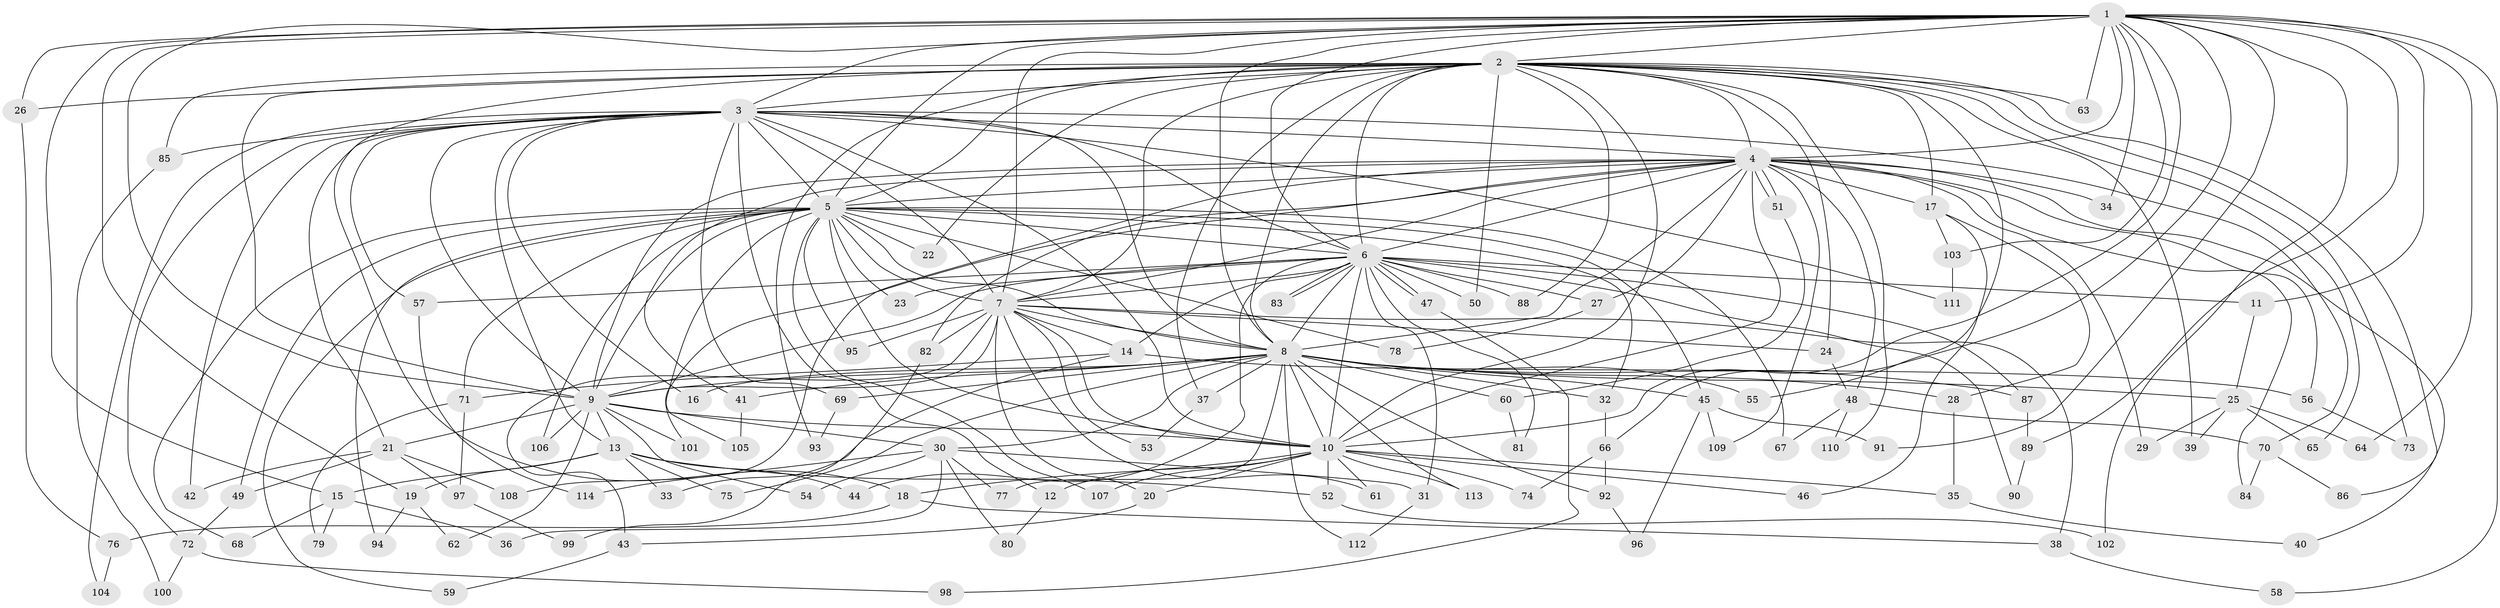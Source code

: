 // Generated by graph-tools (version 1.1) at 2025/13/03/09/25 04:13:58]
// undirected, 114 vertices, 253 edges
graph export_dot {
graph [start="1"]
  node [color=gray90,style=filled];
  1;
  2;
  3;
  4;
  5;
  6;
  7;
  8;
  9;
  10;
  11;
  12;
  13;
  14;
  15;
  16;
  17;
  18;
  19;
  20;
  21;
  22;
  23;
  24;
  25;
  26;
  27;
  28;
  29;
  30;
  31;
  32;
  33;
  34;
  35;
  36;
  37;
  38;
  39;
  40;
  41;
  42;
  43;
  44;
  45;
  46;
  47;
  48;
  49;
  50;
  51;
  52;
  53;
  54;
  55;
  56;
  57;
  58;
  59;
  60;
  61;
  62;
  63;
  64;
  65;
  66;
  67;
  68;
  69;
  70;
  71;
  72;
  73;
  74;
  75;
  76;
  77;
  78;
  79;
  80;
  81;
  82;
  83;
  84;
  85;
  86;
  87;
  88;
  89;
  90;
  91;
  92;
  93;
  94;
  95;
  96;
  97;
  98;
  99;
  100;
  101;
  102;
  103;
  104;
  105;
  106;
  107;
  108;
  109;
  110;
  111;
  112;
  113;
  114;
  1 -- 2;
  1 -- 3;
  1 -- 4;
  1 -- 5;
  1 -- 6;
  1 -- 7;
  1 -- 8;
  1 -- 9;
  1 -- 10;
  1 -- 11;
  1 -- 15;
  1 -- 19;
  1 -- 26;
  1 -- 34;
  1 -- 58;
  1 -- 63;
  1 -- 64;
  1 -- 66;
  1 -- 89;
  1 -- 91;
  1 -- 102;
  1 -- 103;
  2 -- 3;
  2 -- 4;
  2 -- 5;
  2 -- 6;
  2 -- 7;
  2 -- 8;
  2 -- 9;
  2 -- 10;
  2 -- 17;
  2 -- 18;
  2 -- 22;
  2 -- 24;
  2 -- 26;
  2 -- 37;
  2 -- 39;
  2 -- 50;
  2 -- 55;
  2 -- 63;
  2 -- 65;
  2 -- 73;
  2 -- 85;
  2 -- 86;
  2 -- 88;
  2 -- 93;
  2 -- 110;
  3 -- 4;
  3 -- 5;
  3 -- 6;
  3 -- 7;
  3 -- 8;
  3 -- 9;
  3 -- 10;
  3 -- 12;
  3 -- 13;
  3 -- 16;
  3 -- 21;
  3 -- 42;
  3 -- 57;
  3 -- 69;
  3 -- 70;
  3 -- 72;
  3 -- 85;
  3 -- 104;
  3 -- 111;
  4 -- 5;
  4 -- 6;
  4 -- 7;
  4 -- 8;
  4 -- 9;
  4 -- 10;
  4 -- 17;
  4 -- 27;
  4 -- 29;
  4 -- 34;
  4 -- 40;
  4 -- 41;
  4 -- 48;
  4 -- 51;
  4 -- 51;
  4 -- 56;
  4 -- 82;
  4 -- 84;
  4 -- 101;
  4 -- 108;
  4 -- 109;
  5 -- 6;
  5 -- 7;
  5 -- 8;
  5 -- 9;
  5 -- 10;
  5 -- 22;
  5 -- 23;
  5 -- 32;
  5 -- 45;
  5 -- 49;
  5 -- 59;
  5 -- 67;
  5 -- 68;
  5 -- 71;
  5 -- 78;
  5 -- 94;
  5 -- 95;
  5 -- 105;
  5 -- 106;
  5 -- 107;
  6 -- 7;
  6 -- 8;
  6 -- 9;
  6 -- 10;
  6 -- 11;
  6 -- 14;
  6 -- 23;
  6 -- 27;
  6 -- 31;
  6 -- 44;
  6 -- 47;
  6 -- 47;
  6 -- 50;
  6 -- 57;
  6 -- 81;
  6 -- 83;
  6 -- 83;
  6 -- 87;
  6 -- 88;
  6 -- 90;
  7 -- 8;
  7 -- 9;
  7 -- 10;
  7 -- 14;
  7 -- 20;
  7 -- 24;
  7 -- 38;
  7 -- 43;
  7 -- 53;
  7 -- 61;
  7 -- 82;
  7 -- 95;
  8 -- 9;
  8 -- 10;
  8 -- 16;
  8 -- 25;
  8 -- 28;
  8 -- 30;
  8 -- 32;
  8 -- 37;
  8 -- 41;
  8 -- 45;
  8 -- 55;
  8 -- 60;
  8 -- 69;
  8 -- 75;
  8 -- 77;
  8 -- 87;
  8 -- 92;
  8 -- 112;
  8 -- 113;
  9 -- 10;
  9 -- 13;
  9 -- 21;
  9 -- 30;
  9 -- 54;
  9 -- 62;
  9 -- 101;
  9 -- 106;
  10 -- 12;
  10 -- 18;
  10 -- 20;
  10 -- 35;
  10 -- 46;
  10 -- 52;
  10 -- 61;
  10 -- 74;
  10 -- 107;
  10 -- 113;
  11 -- 25;
  12 -- 80;
  13 -- 15;
  13 -- 19;
  13 -- 33;
  13 -- 44;
  13 -- 52;
  13 -- 75;
  14 -- 33;
  14 -- 56;
  14 -- 71;
  15 -- 36;
  15 -- 68;
  15 -- 79;
  17 -- 28;
  17 -- 46;
  17 -- 103;
  18 -- 38;
  18 -- 76;
  19 -- 62;
  19 -- 94;
  20 -- 43;
  21 -- 42;
  21 -- 49;
  21 -- 97;
  21 -- 108;
  24 -- 48;
  25 -- 29;
  25 -- 39;
  25 -- 64;
  25 -- 65;
  26 -- 76;
  27 -- 78;
  28 -- 35;
  30 -- 31;
  30 -- 36;
  30 -- 54;
  30 -- 77;
  30 -- 80;
  30 -- 114;
  31 -- 112;
  32 -- 66;
  35 -- 40;
  37 -- 53;
  38 -- 58;
  41 -- 105;
  43 -- 59;
  45 -- 91;
  45 -- 96;
  45 -- 109;
  47 -- 98;
  48 -- 67;
  48 -- 70;
  48 -- 110;
  49 -- 72;
  51 -- 60;
  52 -- 102;
  56 -- 73;
  57 -- 114;
  60 -- 81;
  66 -- 74;
  66 -- 92;
  69 -- 93;
  70 -- 84;
  70 -- 86;
  71 -- 79;
  71 -- 97;
  72 -- 98;
  72 -- 100;
  76 -- 104;
  82 -- 99;
  85 -- 100;
  87 -- 89;
  89 -- 90;
  92 -- 96;
  97 -- 99;
  103 -- 111;
}
